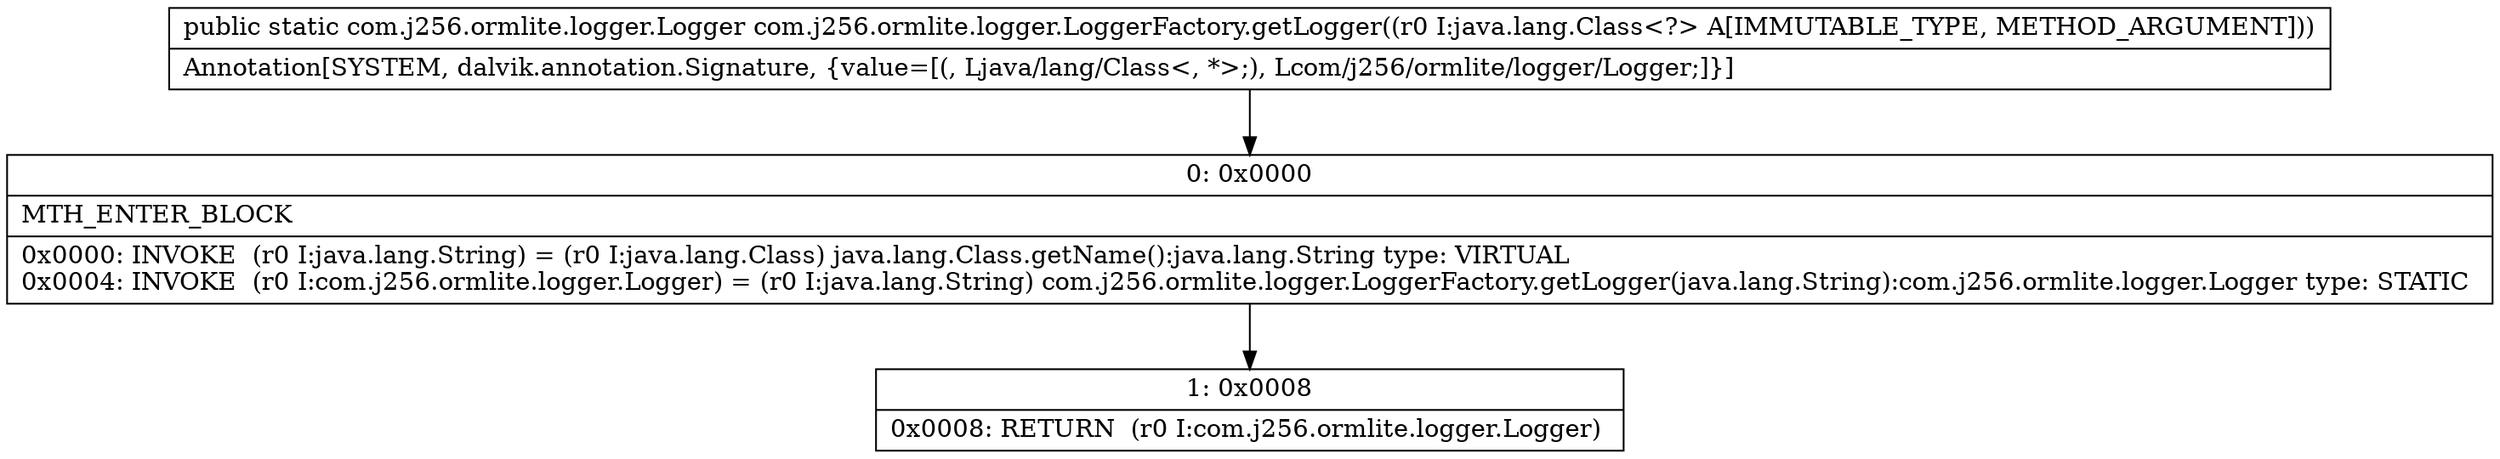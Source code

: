 digraph "CFG forcom.j256.ormlite.logger.LoggerFactory.getLogger(Ljava\/lang\/Class;)Lcom\/j256\/ormlite\/logger\/Logger;" {
Node_0 [shape=record,label="{0\:\ 0x0000|MTH_ENTER_BLOCK\l|0x0000: INVOKE  (r0 I:java.lang.String) = (r0 I:java.lang.Class) java.lang.Class.getName():java.lang.String type: VIRTUAL \l0x0004: INVOKE  (r0 I:com.j256.ormlite.logger.Logger) = (r0 I:java.lang.String) com.j256.ormlite.logger.LoggerFactory.getLogger(java.lang.String):com.j256.ormlite.logger.Logger type: STATIC \l}"];
Node_1 [shape=record,label="{1\:\ 0x0008|0x0008: RETURN  (r0 I:com.j256.ormlite.logger.Logger) \l}"];
MethodNode[shape=record,label="{public static com.j256.ormlite.logger.Logger com.j256.ormlite.logger.LoggerFactory.getLogger((r0 I:java.lang.Class\<?\> A[IMMUTABLE_TYPE, METHOD_ARGUMENT]))  | Annotation[SYSTEM, dalvik.annotation.Signature, \{value=[(, Ljava\/lang\/Class\<, *\>;), Lcom\/j256\/ormlite\/logger\/Logger;]\}]\l}"];
MethodNode -> Node_0;
Node_0 -> Node_1;
}

